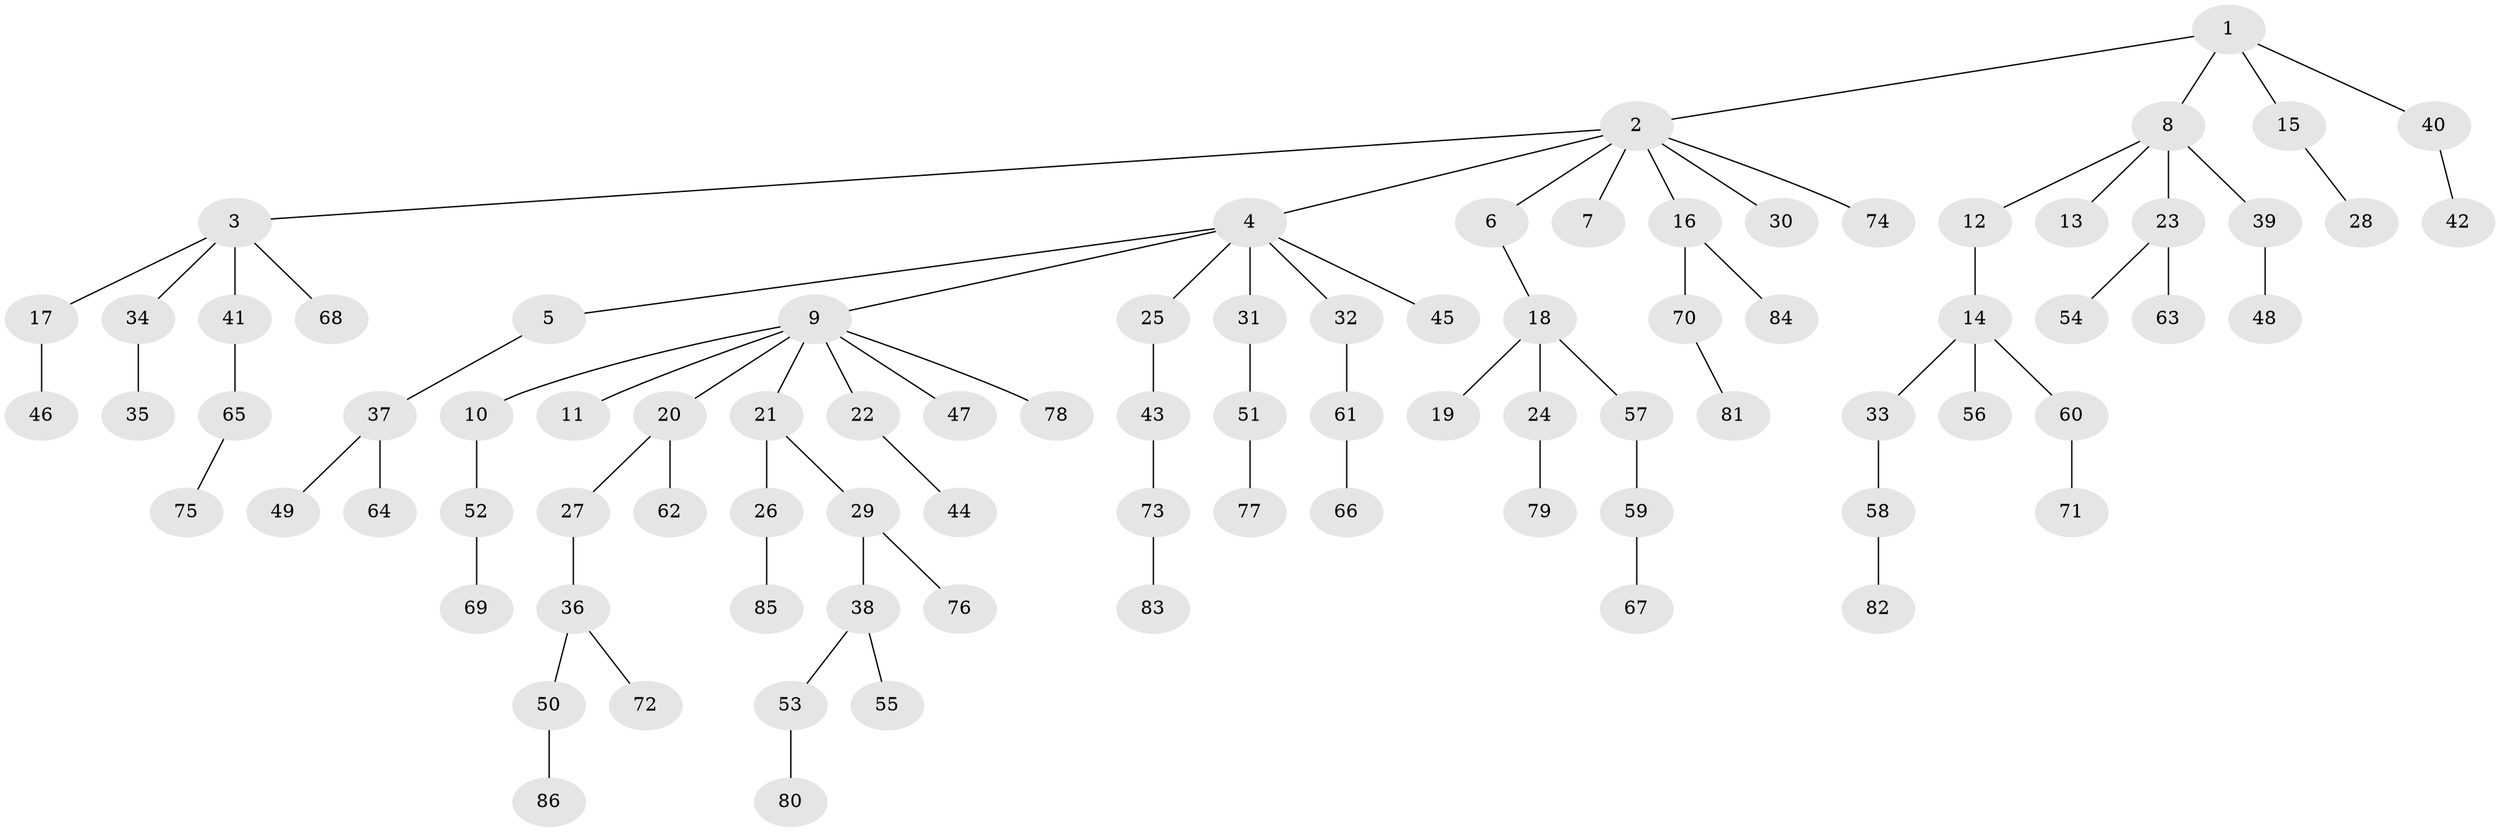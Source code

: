 // Generated by graph-tools (version 1.1) at 2025/11/02/27/25 16:11:26]
// undirected, 86 vertices, 85 edges
graph export_dot {
graph [start="1"]
  node [color=gray90,style=filled];
  1;
  2;
  3;
  4;
  5;
  6;
  7;
  8;
  9;
  10;
  11;
  12;
  13;
  14;
  15;
  16;
  17;
  18;
  19;
  20;
  21;
  22;
  23;
  24;
  25;
  26;
  27;
  28;
  29;
  30;
  31;
  32;
  33;
  34;
  35;
  36;
  37;
  38;
  39;
  40;
  41;
  42;
  43;
  44;
  45;
  46;
  47;
  48;
  49;
  50;
  51;
  52;
  53;
  54;
  55;
  56;
  57;
  58;
  59;
  60;
  61;
  62;
  63;
  64;
  65;
  66;
  67;
  68;
  69;
  70;
  71;
  72;
  73;
  74;
  75;
  76;
  77;
  78;
  79;
  80;
  81;
  82;
  83;
  84;
  85;
  86;
  1 -- 2;
  1 -- 8;
  1 -- 15;
  1 -- 40;
  2 -- 3;
  2 -- 4;
  2 -- 6;
  2 -- 7;
  2 -- 16;
  2 -- 30;
  2 -- 74;
  3 -- 17;
  3 -- 34;
  3 -- 41;
  3 -- 68;
  4 -- 5;
  4 -- 9;
  4 -- 25;
  4 -- 31;
  4 -- 32;
  4 -- 45;
  5 -- 37;
  6 -- 18;
  8 -- 12;
  8 -- 13;
  8 -- 23;
  8 -- 39;
  9 -- 10;
  9 -- 11;
  9 -- 20;
  9 -- 21;
  9 -- 22;
  9 -- 47;
  9 -- 78;
  10 -- 52;
  12 -- 14;
  14 -- 33;
  14 -- 56;
  14 -- 60;
  15 -- 28;
  16 -- 70;
  16 -- 84;
  17 -- 46;
  18 -- 19;
  18 -- 24;
  18 -- 57;
  20 -- 27;
  20 -- 62;
  21 -- 26;
  21 -- 29;
  22 -- 44;
  23 -- 54;
  23 -- 63;
  24 -- 79;
  25 -- 43;
  26 -- 85;
  27 -- 36;
  29 -- 38;
  29 -- 76;
  31 -- 51;
  32 -- 61;
  33 -- 58;
  34 -- 35;
  36 -- 50;
  36 -- 72;
  37 -- 49;
  37 -- 64;
  38 -- 53;
  38 -- 55;
  39 -- 48;
  40 -- 42;
  41 -- 65;
  43 -- 73;
  50 -- 86;
  51 -- 77;
  52 -- 69;
  53 -- 80;
  57 -- 59;
  58 -- 82;
  59 -- 67;
  60 -- 71;
  61 -- 66;
  65 -- 75;
  70 -- 81;
  73 -- 83;
}
